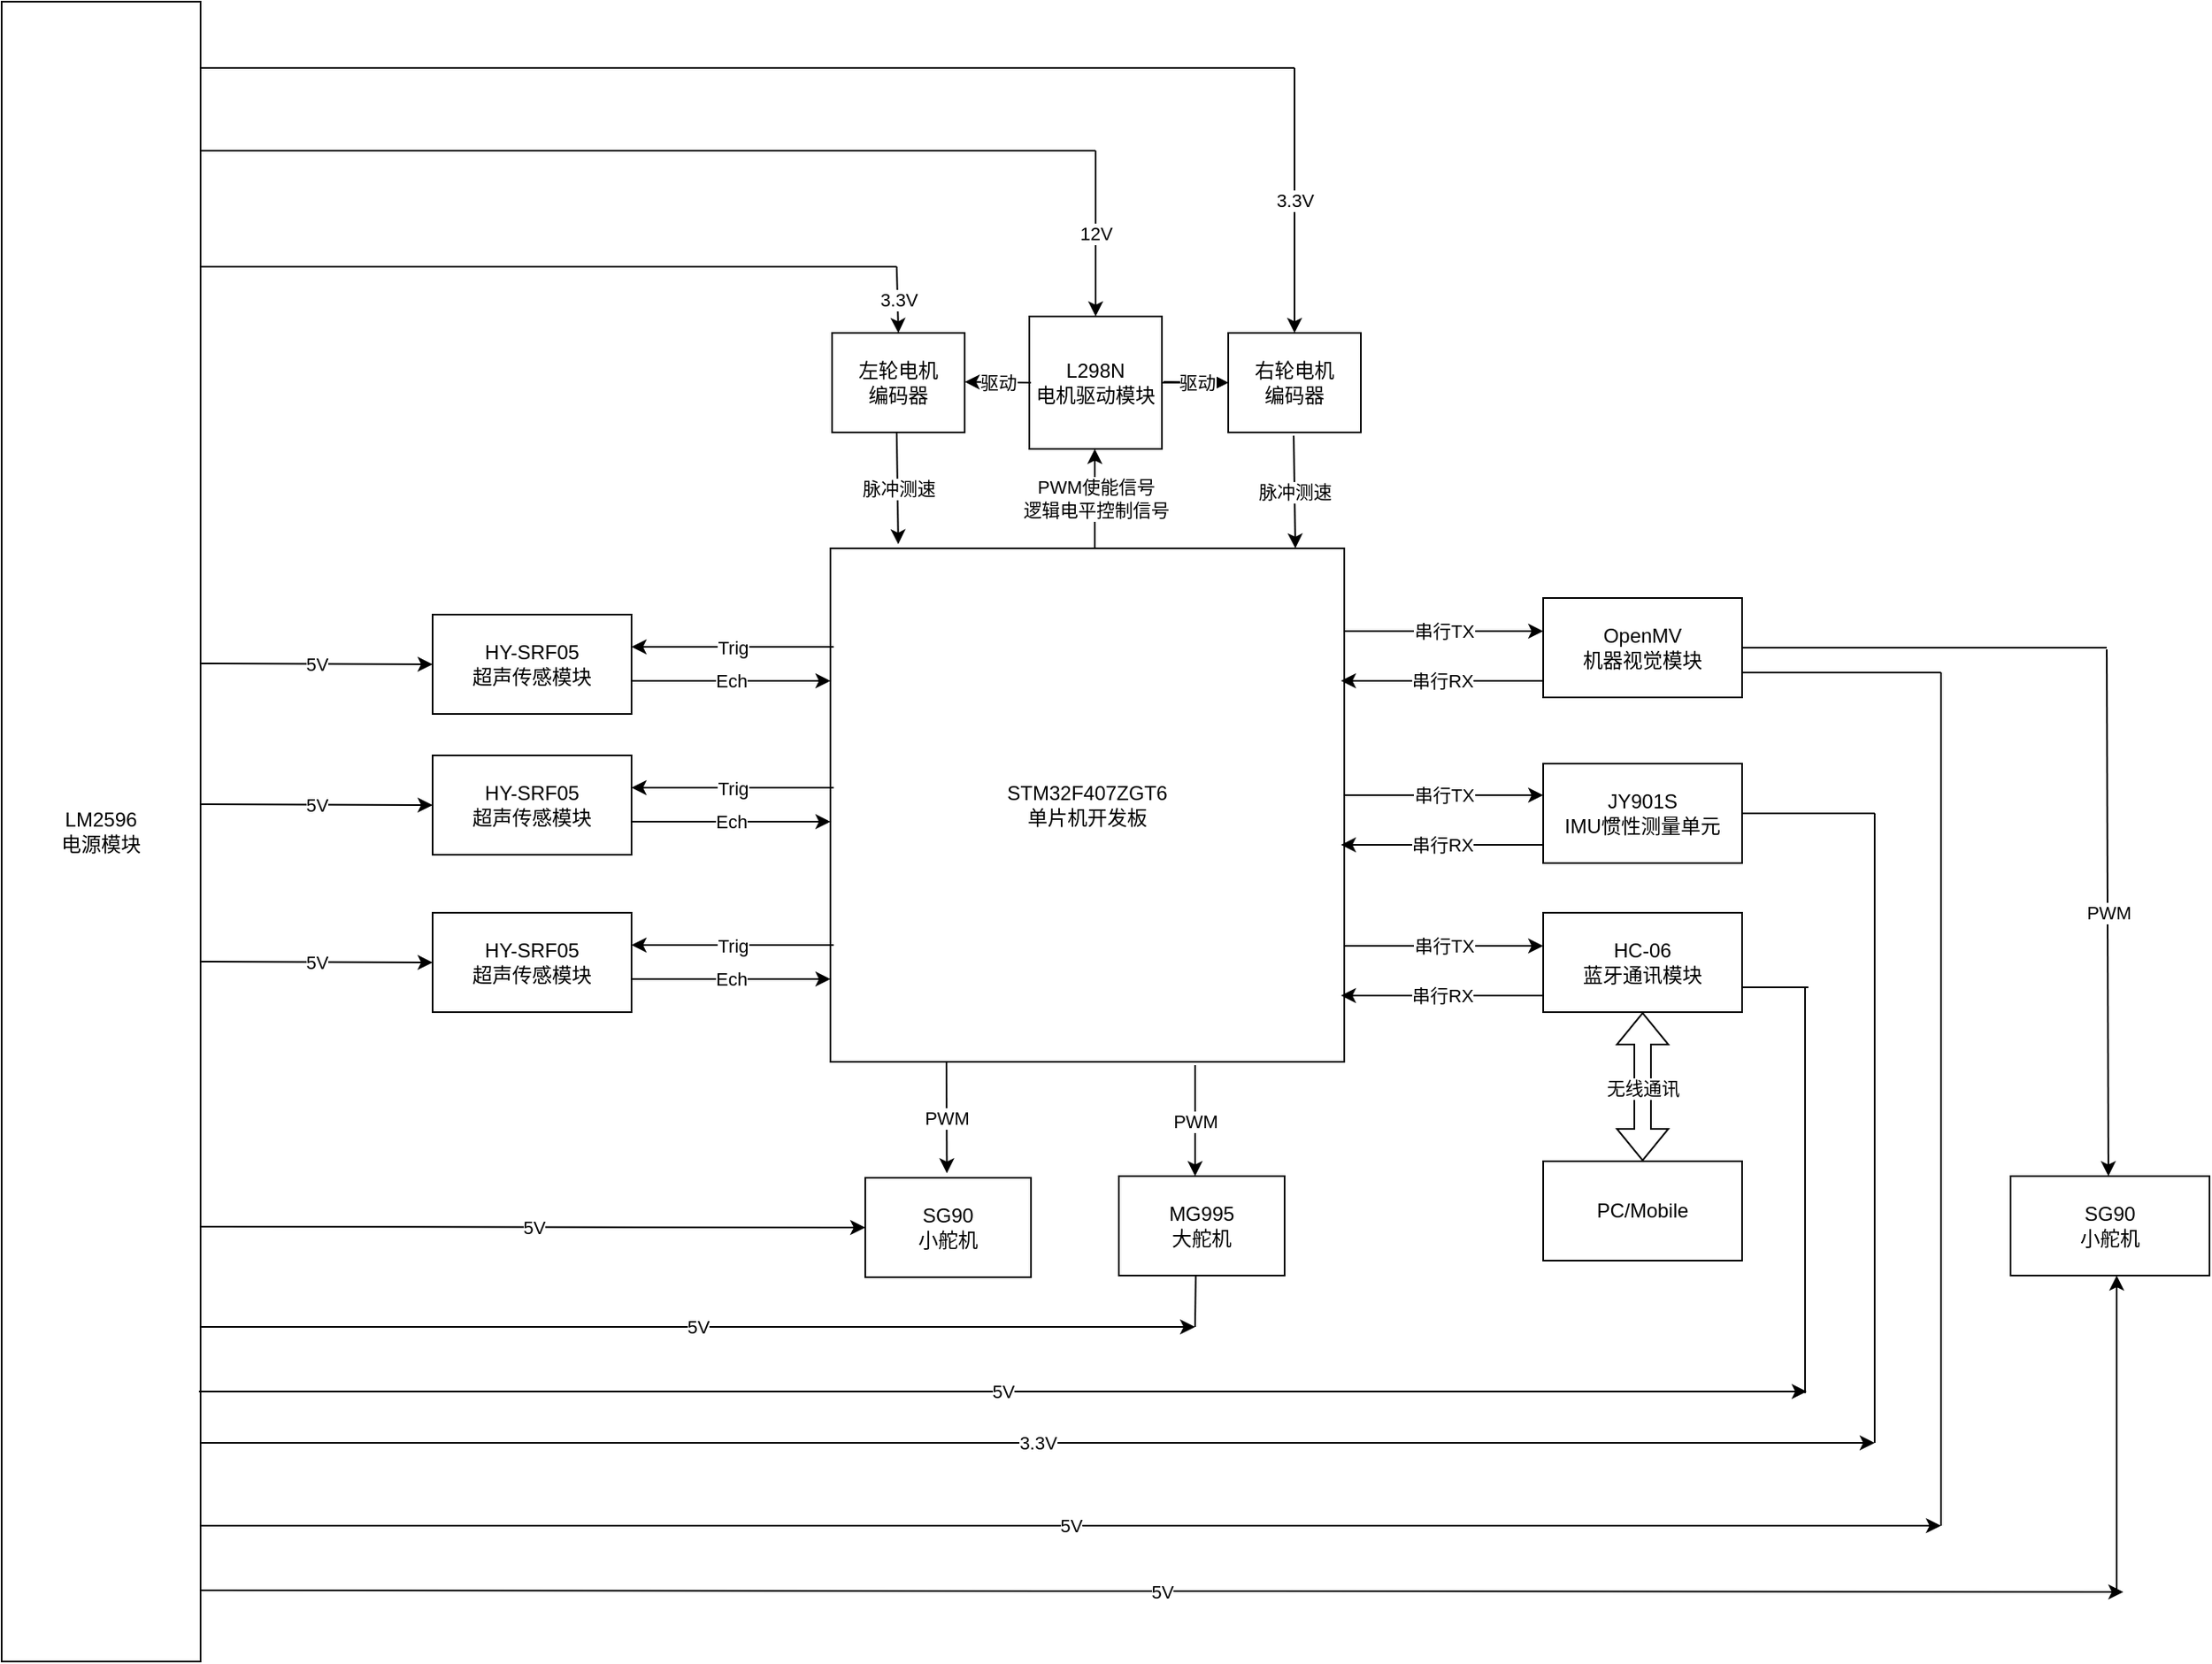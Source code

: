 <mxfile version="24.6.4" type="device">
  <diagram name="第 1 页" id="4woAs3TFy6kffP2X-CDZ">
    <mxGraphModel dx="2969" dy="2629" grid="1" gridSize="10" guides="1" tooltips="1" connect="1" arrows="1" fold="1" page="1" pageScale="1" pageWidth="827" pageHeight="1169" math="0" shadow="0">
      <root>
        <mxCell id="0" />
        <mxCell id="1" parent="0" />
        <mxCell id="rpGp1zJd0Q2Mr2upARyK-1" value="STM32F407ZGT6&lt;div&gt;单片机开发板&lt;/div&gt;" style="whiteSpace=wrap;html=1;aspect=fixed;" parent="1" vertex="1">
          <mxGeometry x="240" y="170" width="310" height="310" as="geometry" />
        </mxCell>
        <mxCell id="rpGp1zJd0Q2Mr2upARyK-2" value="OpenMV&lt;div&gt;机器视觉模块&lt;/div&gt;" style="rounded=0;whiteSpace=wrap;html=1;" parent="1" vertex="1">
          <mxGeometry x="670" y="200" width="120" height="60" as="geometry" />
        </mxCell>
        <mxCell id="rpGp1zJd0Q2Mr2upARyK-5" value="JY901S&lt;div&gt;IMU惯性测量单元&lt;/div&gt;" style="rounded=0;whiteSpace=wrap;html=1;" parent="1" vertex="1">
          <mxGeometry x="670" y="300" width="120" height="60" as="geometry" />
        </mxCell>
        <mxCell id="rpGp1zJd0Q2Mr2upARyK-6" value="HC-06&lt;div&gt;蓝牙通讯模块&lt;/div&gt;" style="rounded=0;whiteSpace=wrap;html=1;" parent="1" vertex="1">
          <mxGeometry x="670" y="390" width="120" height="60" as="geometry" />
        </mxCell>
        <mxCell id="rpGp1zJd0Q2Mr2upARyK-12" value="" style="endArrow=classic;html=1;rounded=0;" parent="1" edge="1">
          <mxGeometry relative="1" as="geometry">
            <mxPoint x="550" y="410" as="sourcePoint" />
            <mxPoint x="670" y="410" as="targetPoint" />
          </mxGeometry>
        </mxCell>
        <mxCell id="rpGp1zJd0Q2Mr2upARyK-13" value="串行TX" style="edgeLabel;resizable=0;html=1;;align=center;verticalAlign=middle;" parent="rpGp1zJd0Q2Mr2upARyK-12" connectable="0" vertex="1">
          <mxGeometry relative="1" as="geometry" />
        </mxCell>
        <mxCell id="rpGp1zJd0Q2Mr2upARyK-14" value="" style="endArrow=classic;html=1;rounded=0;exitX=0;exitY=0.75;exitDx=0;exitDy=0;" parent="1" edge="1">
          <mxGeometry relative="1" as="geometry">
            <mxPoint x="670" y="440" as="sourcePoint" />
            <mxPoint x="548" y="440" as="targetPoint" />
          </mxGeometry>
        </mxCell>
        <mxCell id="rpGp1zJd0Q2Mr2upARyK-15" value="串行RX" style="edgeLabel;resizable=0;html=1;;align=center;verticalAlign=middle;" parent="rpGp1zJd0Q2Mr2upARyK-14" connectable="0" vertex="1">
          <mxGeometry relative="1" as="geometry" />
        </mxCell>
        <mxCell id="rpGp1zJd0Q2Mr2upARyK-16" value="" style="endArrow=classic;html=1;rounded=0;" parent="1" edge="1">
          <mxGeometry relative="1" as="geometry">
            <mxPoint x="550" y="319" as="sourcePoint" />
            <mxPoint x="670" y="319" as="targetPoint" />
          </mxGeometry>
        </mxCell>
        <mxCell id="rpGp1zJd0Q2Mr2upARyK-17" value="串行TX" style="edgeLabel;resizable=0;html=1;;align=center;verticalAlign=middle;" parent="rpGp1zJd0Q2Mr2upARyK-16" connectable="0" vertex="1">
          <mxGeometry relative="1" as="geometry" />
        </mxCell>
        <mxCell id="rpGp1zJd0Q2Mr2upARyK-18" value="" style="endArrow=classic;html=1;rounded=0;exitX=0;exitY=0.75;exitDx=0;exitDy=0;" parent="1" edge="1">
          <mxGeometry relative="1" as="geometry">
            <mxPoint x="670" y="349" as="sourcePoint" />
            <mxPoint x="548" y="349" as="targetPoint" />
          </mxGeometry>
        </mxCell>
        <mxCell id="rpGp1zJd0Q2Mr2upARyK-19" value="串行RX" style="edgeLabel;resizable=0;html=1;;align=center;verticalAlign=middle;" parent="rpGp1zJd0Q2Mr2upARyK-18" connectable="0" vertex="1">
          <mxGeometry relative="1" as="geometry" />
        </mxCell>
        <mxCell id="rpGp1zJd0Q2Mr2upARyK-20" value="" style="endArrow=classic;html=1;rounded=0;" parent="1" edge="1">
          <mxGeometry relative="1" as="geometry">
            <mxPoint x="550" y="220" as="sourcePoint" />
            <mxPoint x="670" y="220" as="targetPoint" />
          </mxGeometry>
        </mxCell>
        <mxCell id="rpGp1zJd0Q2Mr2upARyK-21" value="串行TX" style="edgeLabel;resizable=0;html=1;;align=center;verticalAlign=middle;" parent="rpGp1zJd0Q2Mr2upARyK-20" connectable="0" vertex="1">
          <mxGeometry relative="1" as="geometry" />
        </mxCell>
        <mxCell id="rpGp1zJd0Q2Mr2upARyK-22" value="" style="endArrow=classic;html=1;rounded=0;exitX=0;exitY=0.75;exitDx=0;exitDy=0;" parent="1" edge="1">
          <mxGeometry relative="1" as="geometry">
            <mxPoint x="670" y="250" as="sourcePoint" />
            <mxPoint x="548" y="250" as="targetPoint" />
          </mxGeometry>
        </mxCell>
        <mxCell id="rpGp1zJd0Q2Mr2upARyK-23" value="串行RX" style="edgeLabel;resizable=0;html=1;;align=center;verticalAlign=middle;" parent="rpGp1zJd0Q2Mr2upARyK-22" connectable="0" vertex="1">
          <mxGeometry relative="1" as="geometry" />
        </mxCell>
        <mxCell id="rpGp1zJd0Q2Mr2upARyK-24" value="HY-SRF05&lt;div&gt;超声传感模块&lt;/div&gt;" style="rounded=0;whiteSpace=wrap;html=1;" parent="1" vertex="1">
          <mxGeometry y="210" width="120" height="60" as="geometry" />
        </mxCell>
        <mxCell id="rpGp1zJd0Q2Mr2upARyK-25" value="" style="endArrow=classic;html=1;rounded=0;" parent="1" edge="1">
          <mxGeometry relative="1" as="geometry">
            <mxPoint x="120" y="250" as="sourcePoint" />
            <mxPoint x="240" y="250" as="targetPoint" />
          </mxGeometry>
        </mxCell>
        <mxCell id="rpGp1zJd0Q2Mr2upARyK-26" value="Ech" style="edgeLabel;resizable=0;html=1;;align=center;verticalAlign=middle;" parent="rpGp1zJd0Q2Mr2upARyK-25" connectable="0" vertex="1">
          <mxGeometry relative="1" as="geometry" />
        </mxCell>
        <mxCell id="rpGp1zJd0Q2Mr2upARyK-27" value="" style="endArrow=classic;html=1;rounded=0;exitX=0;exitY=0.75;exitDx=0;exitDy=0;" parent="1" edge="1">
          <mxGeometry relative="1" as="geometry">
            <mxPoint x="242" y="229.5" as="sourcePoint" />
            <mxPoint x="120" y="229.5" as="targetPoint" />
          </mxGeometry>
        </mxCell>
        <mxCell id="rpGp1zJd0Q2Mr2upARyK-28" value="Trig" style="edgeLabel;resizable=0;html=1;;align=center;verticalAlign=middle;" parent="rpGp1zJd0Q2Mr2upARyK-27" connectable="0" vertex="1">
          <mxGeometry relative="1" as="geometry" />
        </mxCell>
        <mxCell id="rpGp1zJd0Q2Mr2upARyK-34" value="HY-SRF05&lt;div&gt;超声传感模块&lt;/div&gt;" style="rounded=0;whiteSpace=wrap;html=1;" parent="1" vertex="1">
          <mxGeometry y="295" width="120" height="60" as="geometry" />
        </mxCell>
        <mxCell id="rpGp1zJd0Q2Mr2upARyK-35" value="" style="endArrow=classic;html=1;rounded=0;" parent="1" edge="1">
          <mxGeometry relative="1" as="geometry">
            <mxPoint x="120" y="335" as="sourcePoint" />
            <mxPoint x="240" y="335" as="targetPoint" />
          </mxGeometry>
        </mxCell>
        <mxCell id="rpGp1zJd0Q2Mr2upARyK-36" value="Ech" style="edgeLabel;resizable=0;html=1;;align=center;verticalAlign=middle;" parent="rpGp1zJd0Q2Mr2upARyK-35" connectable="0" vertex="1">
          <mxGeometry relative="1" as="geometry" />
        </mxCell>
        <mxCell id="rpGp1zJd0Q2Mr2upARyK-37" value="" style="endArrow=classic;html=1;rounded=0;exitX=0;exitY=0.75;exitDx=0;exitDy=0;" parent="1" edge="1">
          <mxGeometry relative="1" as="geometry">
            <mxPoint x="242" y="314.5" as="sourcePoint" />
            <mxPoint x="120" y="314.5" as="targetPoint" />
          </mxGeometry>
        </mxCell>
        <mxCell id="rpGp1zJd0Q2Mr2upARyK-38" value="Trig" style="edgeLabel;resizable=0;html=1;;align=center;verticalAlign=middle;" parent="rpGp1zJd0Q2Mr2upARyK-37" connectable="0" vertex="1">
          <mxGeometry relative="1" as="geometry" />
        </mxCell>
        <mxCell id="rpGp1zJd0Q2Mr2upARyK-39" value="HY-SRF05&lt;div&gt;超声传感模块&lt;/div&gt;" style="rounded=0;whiteSpace=wrap;html=1;" parent="1" vertex="1">
          <mxGeometry y="390" width="120" height="60" as="geometry" />
        </mxCell>
        <mxCell id="rpGp1zJd0Q2Mr2upARyK-40" value="" style="endArrow=classic;html=1;rounded=0;" parent="1" edge="1">
          <mxGeometry relative="1" as="geometry">
            <mxPoint x="120" y="430" as="sourcePoint" />
            <mxPoint x="240" y="430" as="targetPoint" />
          </mxGeometry>
        </mxCell>
        <mxCell id="rpGp1zJd0Q2Mr2upARyK-41" value="Ech" style="edgeLabel;resizable=0;html=1;;align=center;verticalAlign=middle;" parent="rpGp1zJd0Q2Mr2upARyK-40" connectable="0" vertex="1">
          <mxGeometry relative="1" as="geometry" />
        </mxCell>
        <mxCell id="rpGp1zJd0Q2Mr2upARyK-42" value="" style="endArrow=classic;html=1;rounded=0;exitX=0;exitY=0.75;exitDx=0;exitDy=0;" parent="1" edge="1">
          <mxGeometry relative="1" as="geometry">
            <mxPoint x="242" y="409.5" as="sourcePoint" />
            <mxPoint x="120" y="409.5" as="targetPoint" />
          </mxGeometry>
        </mxCell>
        <mxCell id="rpGp1zJd0Q2Mr2upARyK-43" value="Trig" style="edgeLabel;resizable=0;html=1;;align=center;verticalAlign=middle;" parent="rpGp1zJd0Q2Mr2upARyK-42" connectable="0" vertex="1">
          <mxGeometry relative="1" as="geometry" />
        </mxCell>
        <mxCell id="rpGp1zJd0Q2Mr2upARyK-44" value="SG90&lt;div&gt;小舵机&lt;/div&gt;" style="rounded=0;whiteSpace=wrap;html=1;" parent="1" vertex="1">
          <mxGeometry x="261" y="550" width="100" height="60" as="geometry" />
        </mxCell>
        <mxCell id="rpGp1zJd0Q2Mr2upARyK-45" value="" style="endArrow=classic;html=1;rounded=0;exitX=0.125;exitY=1.009;exitDx=0;exitDy=0;exitPerimeter=0;" parent="1" edge="1">
          <mxGeometry relative="1" as="geometry">
            <mxPoint x="310" y="480.0" as="sourcePoint" />
            <mxPoint x="310.25" y="547.21" as="targetPoint" />
          </mxGeometry>
        </mxCell>
        <mxCell id="rpGp1zJd0Q2Mr2upARyK-46" value="PWM" style="edgeLabel;resizable=0;html=1;;align=center;verticalAlign=middle;" parent="rpGp1zJd0Q2Mr2upARyK-45" connectable="0" vertex="1">
          <mxGeometry relative="1" as="geometry" />
        </mxCell>
        <mxCell id="rpGp1zJd0Q2Mr2upARyK-50" value="MG995&lt;div&gt;大舵机&lt;/div&gt;" style="rounded=0;whiteSpace=wrap;html=1;" parent="1" vertex="1">
          <mxGeometry x="414" y="549" width="100" height="60" as="geometry" />
        </mxCell>
        <mxCell id="rpGp1zJd0Q2Mr2upARyK-51" value="" style="endArrow=classic;html=1;rounded=0;exitX=0.125;exitY=1.009;exitDx=0;exitDy=0;exitPerimeter=0;" parent="1" edge="1">
          <mxGeometry relative="1" as="geometry">
            <mxPoint x="460" y="482" as="sourcePoint" />
            <mxPoint x="460" y="549" as="targetPoint" />
          </mxGeometry>
        </mxCell>
        <mxCell id="rpGp1zJd0Q2Mr2upARyK-52" value="PWM" style="edgeLabel;resizable=0;html=1;;align=center;verticalAlign=middle;" parent="rpGp1zJd0Q2Mr2upARyK-51" connectable="0" vertex="1">
          <mxGeometry relative="1" as="geometry" />
        </mxCell>
        <mxCell id="rpGp1zJd0Q2Mr2upARyK-54" value="SG90&lt;div&gt;小舵机&lt;/div&gt;" style="rounded=0;whiteSpace=wrap;html=1;" parent="1" vertex="1">
          <mxGeometry x="952" y="549" width="120" height="60" as="geometry" />
        </mxCell>
        <mxCell id="rpGp1zJd0Q2Mr2upARyK-55" value="" style="endArrow=none;html=1;rounded=0;" parent="1" edge="1">
          <mxGeometry width="50" height="50" relative="1" as="geometry">
            <mxPoint x="790" y="230" as="sourcePoint" />
            <mxPoint x="1010" y="230" as="targetPoint" />
          </mxGeometry>
        </mxCell>
        <mxCell id="rpGp1zJd0Q2Mr2upARyK-56" value="" style="endArrow=classic;html=1;rounded=0;entryX=0.5;entryY=0;entryDx=0;entryDy=0;" parent="1" edge="1">
          <mxGeometry relative="1" as="geometry">
            <mxPoint x="1010" y="231" as="sourcePoint" />
            <mxPoint x="1011" y="549" as="targetPoint" />
          </mxGeometry>
        </mxCell>
        <mxCell id="rpGp1zJd0Q2Mr2upARyK-57" value="PWM" style="edgeLabel;resizable=0;html=1;;align=center;verticalAlign=middle;" parent="rpGp1zJd0Q2Mr2upARyK-56" connectable="0" vertex="1">
          <mxGeometry relative="1" as="geometry" />
        </mxCell>
        <mxCell id="rpGp1zJd0Q2Mr2upARyK-58" value="LM2596&lt;div&gt;电源模块&lt;/div&gt;" style="rounded=0;whiteSpace=wrap;html=1;" parent="1" vertex="1">
          <mxGeometry x="-260" y="-160" width="120" height="1002" as="geometry" />
        </mxCell>
        <mxCell id="rpGp1zJd0Q2Mr2upARyK-66" value="" style="endArrow=none;html=1;rounded=0;" parent="1" edge="1">
          <mxGeometry width="50" height="50" relative="1" as="geometry">
            <mxPoint x="828" y="680" as="sourcePoint" />
            <mxPoint x="828" y="435" as="targetPoint" />
          </mxGeometry>
        </mxCell>
        <mxCell id="rpGp1zJd0Q2Mr2upARyK-67" value="" style="endArrow=classic;html=1;rounded=0;" parent="1" edge="1">
          <mxGeometry relative="1" as="geometry">
            <mxPoint x="-141" y="679" as="sourcePoint" />
            <mxPoint x="829" y="679" as="targetPoint" />
          </mxGeometry>
        </mxCell>
        <mxCell id="rpGp1zJd0Q2Mr2upARyK-68" value="5V" style="edgeLabel;resizable=0;html=1;;align=center;verticalAlign=middle;" parent="rpGp1zJd0Q2Mr2upARyK-67" connectable="0" vertex="1">
          <mxGeometry relative="1" as="geometry" />
        </mxCell>
        <mxCell id="rpGp1zJd0Q2Mr2upARyK-70" value="" style="endArrow=none;html=1;rounded=0;" parent="1" edge="1">
          <mxGeometry width="50" height="50" relative="1" as="geometry">
            <mxPoint x="910" y="760" as="sourcePoint" />
            <mxPoint x="910" y="245" as="targetPoint" />
          </mxGeometry>
        </mxCell>
        <mxCell id="rpGp1zJd0Q2Mr2upARyK-71" value="" style="endArrow=classic;html=1;rounded=0;" parent="1" edge="1">
          <mxGeometry relative="1" as="geometry">
            <mxPoint x="-140" y="760" as="sourcePoint" />
            <mxPoint x="910" y="760" as="targetPoint" />
          </mxGeometry>
        </mxCell>
        <mxCell id="rpGp1zJd0Q2Mr2upARyK-72" value="5V" style="edgeLabel;resizable=0;html=1;;align=center;verticalAlign=middle;" parent="rpGp1zJd0Q2Mr2upARyK-71" connectable="0" vertex="1">
          <mxGeometry relative="1" as="geometry" />
        </mxCell>
        <mxCell id="rpGp1zJd0Q2Mr2upARyK-73" value="" style="endArrow=none;html=1;rounded=0;" parent="1" edge="1">
          <mxGeometry width="50" height="50" relative="1" as="geometry">
            <mxPoint x="870" y="710" as="sourcePoint" />
            <mxPoint x="870" y="330" as="targetPoint" />
          </mxGeometry>
        </mxCell>
        <mxCell id="rpGp1zJd0Q2Mr2upARyK-74" value="" style="endArrow=classic;html=1;rounded=0;" parent="1" edge="1">
          <mxGeometry relative="1" as="geometry">
            <mxPoint x="-140" y="710" as="sourcePoint" />
            <mxPoint x="870" y="710" as="targetPoint" />
          </mxGeometry>
        </mxCell>
        <mxCell id="rpGp1zJd0Q2Mr2upARyK-75" value="3.3V" style="edgeLabel;resizable=0;html=1;;align=center;verticalAlign=middle;" parent="rpGp1zJd0Q2Mr2upARyK-74" connectable="0" vertex="1">
          <mxGeometry relative="1" as="geometry" />
        </mxCell>
        <mxCell id="rpGp1zJd0Q2Mr2upARyK-76" value="" style="endArrow=classic;html=1;rounded=0;" parent="1" edge="1">
          <mxGeometry width="50" height="50" relative="1" as="geometry">
            <mxPoint x="1016" y="800" as="sourcePoint" />
            <mxPoint x="1016" y="609" as="targetPoint" />
          </mxGeometry>
        </mxCell>
        <mxCell id="rpGp1zJd0Q2Mr2upARyK-77" value="" style="endArrow=classic;html=1;rounded=0;" parent="1" edge="1">
          <mxGeometry relative="1" as="geometry">
            <mxPoint x="-140" y="799" as="sourcePoint" />
            <mxPoint x="1020" y="800" as="targetPoint" />
          </mxGeometry>
        </mxCell>
        <mxCell id="rpGp1zJd0Q2Mr2upARyK-78" value="5V" style="edgeLabel;resizable=0;html=1;;align=center;verticalAlign=middle;" parent="rpGp1zJd0Q2Mr2upARyK-77" connectable="0" vertex="1">
          <mxGeometry relative="1" as="geometry" />
        </mxCell>
        <mxCell id="rpGp1zJd0Q2Mr2upARyK-79" value="" style="endArrow=classic;html=1;rounded=0;entryX=0;entryY=0.5;entryDx=0;entryDy=0;" parent="1" target="rpGp1zJd0Q2Mr2upARyK-44" edge="1">
          <mxGeometry relative="1" as="geometry">
            <mxPoint x="-140" y="579.5" as="sourcePoint" />
            <mxPoint x="-40" y="579.5" as="targetPoint" />
          </mxGeometry>
        </mxCell>
        <mxCell id="rpGp1zJd0Q2Mr2upARyK-80" value="5V" style="edgeLabel;resizable=0;html=1;;align=center;verticalAlign=middle;" parent="rpGp1zJd0Q2Mr2upARyK-79" connectable="0" vertex="1">
          <mxGeometry relative="1" as="geometry" />
        </mxCell>
        <mxCell id="rpGp1zJd0Q2Mr2upARyK-82" value="" style="endArrow=classic;html=1;rounded=0;" parent="1" edge="1">
          <mxGeometry relative="1" as="geometry">
            <mxPoint x="-140" y="640" as="sourcePoint" />
            <mxPoint x="460" y="640" as="targetPoint" />
          </mxGeometry>
        </mxCell>
        <mxCell id="rpGp1zJd0Q2Mr2upARyK-83" value="5V" style="edgeLabel;resizable=0;html=1;;align=center;verticalAlign=middle;" parent="rpGp1zJd0Q2Mr2upARyK-82" connectable="0" vertex="1">
          <mxGeometry relative="1" as="geometry" />
        </mxCell>
        <mxCell id="rpGp1zJd0Q2Mr2upARyK-84" value="" style="endArrow=none;html=1;rounded=0;" parent="1" edge="1">
          <mxGeometry width="50" height="50" relative="1" as="geometry">
            <mxPoint x="460.4" y="609" as="sourcePoint" />
            <mxPoint x="460" y="640" as="targetPoint" />
          </mxGeometry>
        </mxCell>
        <mxCell id="rpGp1zJd0Q2Mr2upARyK-85" value="" style="endArrow=none;html=1;rounded=0;" parent="1" edge="1">
          <mxGeometry width="50" height="50" relative="1" as="geometry">
            <mxPoint x="790" y="435" as="sourcePoint" />
            <mxPoint x="830" y="435" as="targetPoint" />
          </mxGeometry>
        </mxCell>
        <mxCell id="rpGp1zJd0Q2Mr2upARyK-86" value="" style="endArrow=none;html=1;rounded=0;exitX=1;exitY=0.5;exitDx=0;exitDy=0;" parent="1" source="rpGp1zJd0Q2Mr2upARyK-5" edge="1">
          <mxGeometry width="50" height="50" relative="1" as="geometry">
            <mxPoint x="820" y="380" as="sourcePoint" />
            <mxPoint x="870" y="330" as="targetPoint" />
          </mxGeometry>
        </mxCell>
        <mxCell id="rpGp1zJd0Q2Mr2upARyK-87" value="" style="endArrow=none;html=1;rounded=0;" parent="1" edge="1">
          <mxGeometry width="50" height="50" relative="1" as="geometry">
            <mxPoint x="790" y="245" as="sourcePoint" />
            <mxPoint x="910" y="245" as="targetPoint" />
          </mxGeometry>
        </mxCell>
        <mxCell id="rpGp1zJd0Q2Mr2upARyK-88" value="" style="shape=flexArrow;endArrow=classic;startArrow=classic;html=1;rounded=0;entryX=0.5;entryY=1;entryDx=0;entryDy=0;" parent="1" target="rpGp1zJd0Q2Mr2upARyK-6" edge="1">
          <mxGeometry width="100" height="100" relative="1" as="geometry">
            <mxPoint x="730" y="540" as="sourcePoint" />
            <mxPoint x="830" y="470" as="targetPoint" />
            <Array as="points" />
          </mxGeometry>
        </mxCell>
        <mxCell id="rpGp1zJd0Q2Mr2upARyK-89" value="无线通讯" style="edgeLabel;html=1;align=center;verticalAlign=middle;resizable=0;points=[];" parent="rpGp1zJd0Q2Mr2upARyK-88" vertex="1" connectable="0">
          <mxGeometry x="-0.219" relative="1" as="geometry">
            <mxPoint y="-9" as="offset" />
          </mxGeometry>
        </mxCell>
        <mxCell id="rpGp1zJd0Q2Mr2upARyK-90" value="PC/Mobile" style="rounded=0;whiteSpace=wrap;html=1;" parent="1" vertex="1">
          <mxGeometry x="670" y="540" width="120" height="60" as="geometry" />
        </mxCell>
        <mxCell id="rpGp1zJd0Q2Mr2upARyK-91" value="" style="endArrow=classic;html=1;rounded=0;entryX=0;entryY=0.5;entryDx=0;entryDy=0;" parent="1" target="rpGp1zJd0Q2Mr2upARyK-24" edge="1">
          <mxGeometry relative="1" as="geometry">
            <mxPoint x="-140" y="239.5" as="sourcePoint" />
            <mxPoint x="-40" y="239.5" as="targetPoint" />
          </mxGeometry>
        </mxCell>
        <mxCell id="rpGp1zJd0Q2Mr2upARyK-92" value="5V" style="edgeLabel;resizable=0;html=1;;align=center;verticalAlign=middle;" parent="rpGp1zJd0Q2Mr2upARyK-91" connectable="0" vertex="1">
          <mxGeometry relative="1" as="geometry" />
        </mxCell>
        <mxCell id="rpGp1zJd0Q2Mr2upARyK-93" value="" style="endArrow=classic;html=1;rounded=0;entryX=0;entryY=0.5;entryDx=0;entryDy=0;" parent="1" edge="1">
          <mxGeometry relative="1" as="geometry">
            <mxPoint x="-140" y="324.5" as="sourcePoint" />
            <mxPoint y="325" as="targetPoint" />
          </mxGeometry>
        </mxCell>
        <mxCell id="rpGp1zJd0Q2Mr2upARyK-94" value="5V" style="edgeLabel;resizable=0;html=1;;align=center;verticalAlign=middle;" parent="rpGp1zJd0Q2Mr2upARyK-93" connectable="0" vertex="1">
          <mxGeometry relative="1" as="geometry" />
        </mxCell>
        <mxCell id="rpGp1zJd0Q2Mr2upARyK-95" value="" style="endArrow=classic;html=1;rounded=0;entryX=0;entryY=0.5;entryDx=0;entryDy=0;" parent="1" edge="1">
          <mxGeometry relative="1" as="geometry">
            <mxPoint x="-140" y="419.5" as="sourcePoint" />
            <mxPoint y="420" as="targetPoint" />
          </mxGeometry>
        </mxCell>
        <mxCell id="rpGp1zJd0Q2Mr2upARyK-96" value="5V" style="edgeLabel;resizable=0;html=1;;align=center;verticalAlign=middle;" parent="rpGp1zJd0Q2Mr2upARyK-95" connectable="0" vertex="1">
          <mxGeometry relative="1" as="geometry" />
        </mxCell>
        <mxCell id="rpGp1zJd0Q2Mr2upARyK-97" value="右轮电机&lt;div&gt;编码器&lt;/div&gt;" style="rounded=0;whiteSpace=wrap;html=1;" parent="1" vertex="1">
          <mxGeometry x="480" y="40" width="80" height="60" as="geometry" />
        </mxCell>
        <mxCell id="rpGp1zJd0Q2Mr2upARyK-98" value="左轮电机&lt;div&gt;编码器&lt;/div&gt;" style="rounded=0;whiteSpace=wrap;html=1;" parent="1" vertex="1">
          <mxGeometry x="241" y="40" width="80" height="60" as="geometry" />
        </mxCell>
        <mxCell id="rpGp1zJd0Q2Mr2upARyK-102" value="" style="edgeStyle=orthogonalEdgeStyle;rounded=0;orthogonalLoop=1;jettySize=auto;html=1;" parent="1" source="rpGp1zJd0Q2Mr2upARyK-99" target="rpGp1zJd0Q2Mr2upARyK-97" edge="1">
          <mxGeometry relative="1" as="geometry" />
        </mxCell>
        <mxCell id="rpGp1zJd0Q2Mr2upARyK-99" value="L298N&lt;div&gt;电机驱动模块&lt;/div&gt;" style="whiteSpace=wrap;html=1;aspect=fixed;" parent="1" vertex="1">
          <mxGeometry x="360" y="30" width="80" height="80" as="geometry" />
        </mxCell>
        <mxCell id="rpGp1zJd0Q2Mr2upARyK-100" value="" style="endArrow=classic;html=1;rounded=0;entryX=0;entryY=0.5;entryDx=0;entryDy=0;" parent="1" target="rpGp1zJd0Q2Mr2upARyK-97" edge="1">
          <mxGeometry relative="1" as="geometry">
            <mxPoint x="441" y="69.5" as="sourcePoint" />
            <mxPoint x="541" y="69.5" as="targetPoint" />
          </mxGeometry>
        </mxCell>
        <mxCell id="rpGp1zJd0Q2Mr2upARyK-101" value="驱动" style="edgeLabel;resizable=0;html=1;;align=center;verticalAlign=middle;" parent="rpGp1zJd0Q2Mr2upARyK-100" connectable="0" vertex="1">
          <mxGeometry relative="1" as="geometry" />
        </mxCell>
        <mxCell id="rpGp1zJd0Q2Mr2upARyK-105" value="" style="endArrow=classic;html=1;rounded=0;" parent="1" edge="1">
          <mxGeometry relative="1" as="geometry">
            <mxPoint x="361" y="70" as="sourcePoint" />
            <mxPoint x="321" y="69.5" as="targetPoint" />
          </mxGeometry>
        </mxCell>
        <mxCell id="rpGp1zJd0Q2Mr2upARyK-106" value="驱动" style="edgeLabel;resizable=0;html=1;;align=center;verticalAlign=middle;" parent="rpGp1zJd0Q2Mr2upARyK-105" connectable="0" vertex="1">
          <mxGeometry relative="1" as="geometry" />
        </mxCell>
        <mxCell id="rpGp1zJd0Q2Mr2upARyK-124" value="" style="endArrow=none;html=1;rounded=0;" parent="1" edge="1">
          <mxGeometry width="50" height="50" relative="1" as="geometry">
            <mxPoint x="-140" as="sourcePoint" />
            <mxPoint x="280" as="targetPoint" />
          </mxGeometry>
        </mxCell>
        <mxCell id="rpGp1zJd0Q2Mr2upARyK-125" value="" style="endArrow=classic;html=1;rounded=0;entryX=0.5;entryY=0;entryDx=0;entryDy=0;" parent="1" target="rpGp1zJd0Q2Mr2upARyK-98" edge="1">
          <mxGeometry relative="1" as="geometry">
            <mxPoint x="280" as="sourcePoint" />
            <mxPoint x="380" as="targetPoint" />
          </mxGeometry>
        </mxCell>
        <mxCell id="rpGp1zJd0Q2Mr2upARyK-126" value="3.3V" style="edgeLabel;resizable=0;html=1;;align=center;verticalAlign=middle;" parent="rpGp1zJd0Q2Mr2upARyK-125" connectable="0" vertex="1">
          <mxGeometry relative="1" as="geometry" />
        </mxCell>
        <mxCell id="rpGp1zJd0Q2Mr2upARyK-127" value="" style="endArrow=none;html=1;rounded=0;" parent="1" edge="1">
          <mxGeometry width="50" height="50" relative="1" as="geometry">
            <mxPoint x="-140" y="-70" as="sourcePoint" />
            <mxPoint x="400" y="-70" as="targetPoint" />
          </mxGeometry>
        </mxCell>
        <mxCell id="rpGp1zJd0Q2Mr2upARyK-128" value="" style="endArrow=classic;html=1;rounded=0;entryX=0.5;entryY=0;entryDx=0;entryDy=0;" parent="1" target="rpGp1zJd0Q2Mr2upARyK-99" edge="1">
          <mxGeometry relative="1" as="geometry">
            <mxPoint x="400" y="-70" as="sourcePoint" />
            <mxPoint x="500" y="-70" as="targetPoint" />
          </mxGeometry>
        </mxCell>
        <mxCell id="rpGp1zJd0Q2Mr2upARyK-129" value="12V" style="edgeLabel;resizable=0;html=1;;align=center;verticalAlign=middle;" parent="rpGp1zJd0Q2Mr2upARyK-128" connectable="0" vertex="1">
          <mxGeometry relative="1" as="geometry" />
        </mxCell>
        <mxCell id="rpGp1zJd0Q2Mr2upARyK-131" value="" style="endArrow=none;html=1;rounded=0;" parent="1" edge="1">
          <mxGeometry width="50" height="50" relative="1" as="geometry">
            <mxPoint x="-140" y="-120" as="sourcePoint" />
            <mxPoint x="520" y="-120" as="targetPoint" />
          </mxGeometry>
        </mxCell>
        <mxCell id="rpGp1zJd0Q2Mr2upARyK-132" value="" style="endArrow=classic;html=1;rounded=0;entryX=0.5;entryY=0;entryDx=0;entryDy=0;" parent="1" target="rpGp1zJd0Q2Mr2upARyK-97" edge="1">
          <mxGeometry relative="1" as="geometry">
            <mxPoint x="520" y="-120" as="sourcePoint" />
            <mxPoint x="620" y="-120" as="targetPoint" />
          </mxGeometry>
        </mxCell>
        <mxCell id="rpGp1zJd0Q2Mr2upARyK-133" value="3.3V" style="edgeLabel;resizable=0;html=1;;align=center;verticalAlign=middle;" parent="rpGp1zJd0Q2Mr2upARyK-132" connectable="0" vertex="1">
          <mxGeometry relative="1" as="geometry" />
        </mxCell>
        <mxCell id="rpGp1zJd0Q2Mr2upARyK-137" value="" style="endArrow=classic;html=1;rounded=0;" parent="1" edge="1">
          <mxGeometry relative="1" as="geometry">
            <mxPoint x="399.5" y="170" as="sourcePoint" />
            <mxPoint x="399.5" y="110" as="targetPoint" />
          </mxGeometry>
        </mxCell>
        <mxCell id="rpGp1zJd0Q2Mr2upARyK-138" value="PWM使能信号&lt;div&gt;逻辑电平控制信号&lt;/div&gt;" style="edgeLabel;resizable=0;html=1;;align=center;verticalAlign=middle;" parent="rpGp1zJd0Q2Mr2upARyK-137" connectable="0" vertex="1">
          <mxGeometry relative="1" as="geometry" />
        </mxCell>
        <mxCell id="rpGp1zJd0Q2Mr2upARyK-139" value="" style="endArrow=classic;html=1;rounded=0;entryX=0.132;entryY=-0.008;entryDx=0;entryDy=0;entryPerimeter=0;" parent="1" target="rpGp1zJd0Q2Mr2upARyK-1" edge="1">
          <mxGeometry relative="1" as="geometry">
            <mxPoint x="280" y="100" as="sourcePoint" />
            <mxPoint x="380" y="100" as="targetPoint" />
          </mxGeometry>
        </mxCell>
        <mxCell id="rpGp1zJd0Q2Mr2upARyK-140" value="脉冲测速" style="edgeLabel;resizable=0;html=1;;align=center;verticalAlign=middle;" parent="rpGp1zJd0Q2Mr2upARyK-139" connectable="0" vertex="1">
          <mxGeometry relative="1" as="geometry" />
        </mxCell>
        <mxCell id="rpGp1zJd0Q2Mr2upARyK-141" value="" style="endArrow=classic;html=1;rounded=0;entryX=0.132;entryY=-0.008;entryDx=0;entryDy=0;entryPerimeter=0;" parent="1" edge="1">
          <mxGeometry relative="1" as="geometry">
            <mxPoint x="519.5" y="102" as="sourcePoint" />
            <mxPoint x="520.5" y="170" as="targetPoint" />
          </mxGeometry>
        </mxCell>
        <mxCell id="rpGp1zJd0Q2Mr2upARyK-142" value="脉冲测速" style="edgeLabel;resizable=0;html=1;;align=center;verticalAlign=middle;" parent="rpGp1zJd0Q2Mr2upARyK-141" connectable="0" vertex="1">
          <mxGeometry relative="1" as="geometry" />
        </mxCell>
      </root>
    </mxGraphModel>
  </diagram>
</mxfile>
